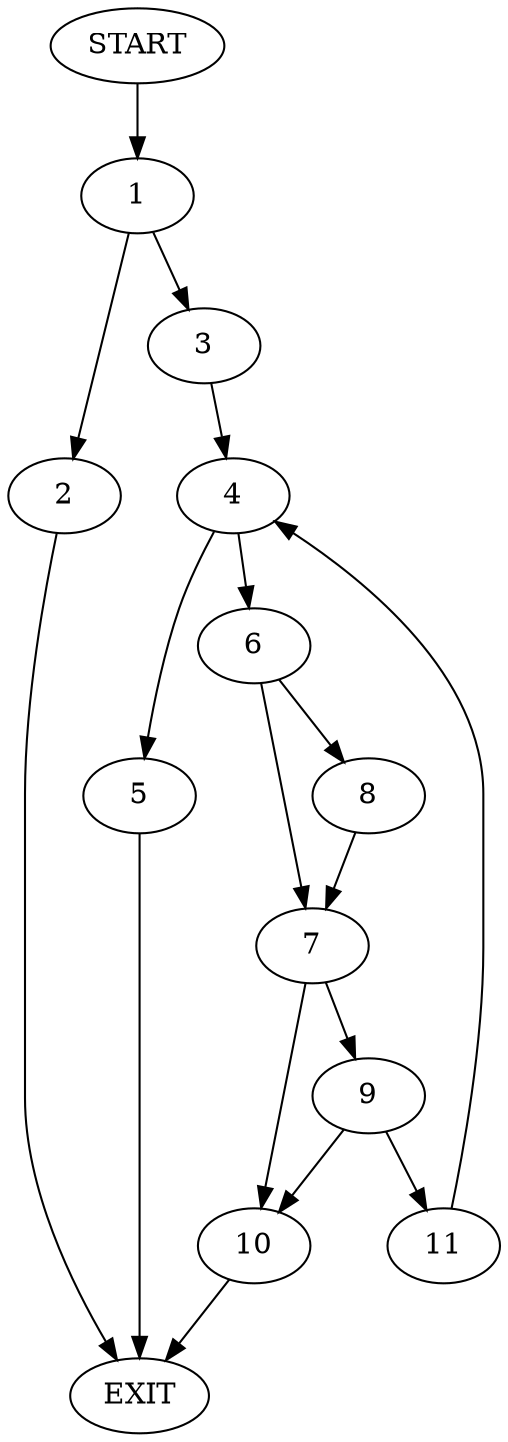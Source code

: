 digraph {
0 [label="START"]
12 [label="EXIT"]
0 -> 1
1 -> 2
1 -> 3
2 -> 12
3 -> 4
4 -> 5
4 -> 6
6 -> 7
6 -> 8
5 -> 12
7 -> 9
7 -> 10
8 -> 7
10 -> 12
9 -> 11
9 -> 10
11 -> 4
}

